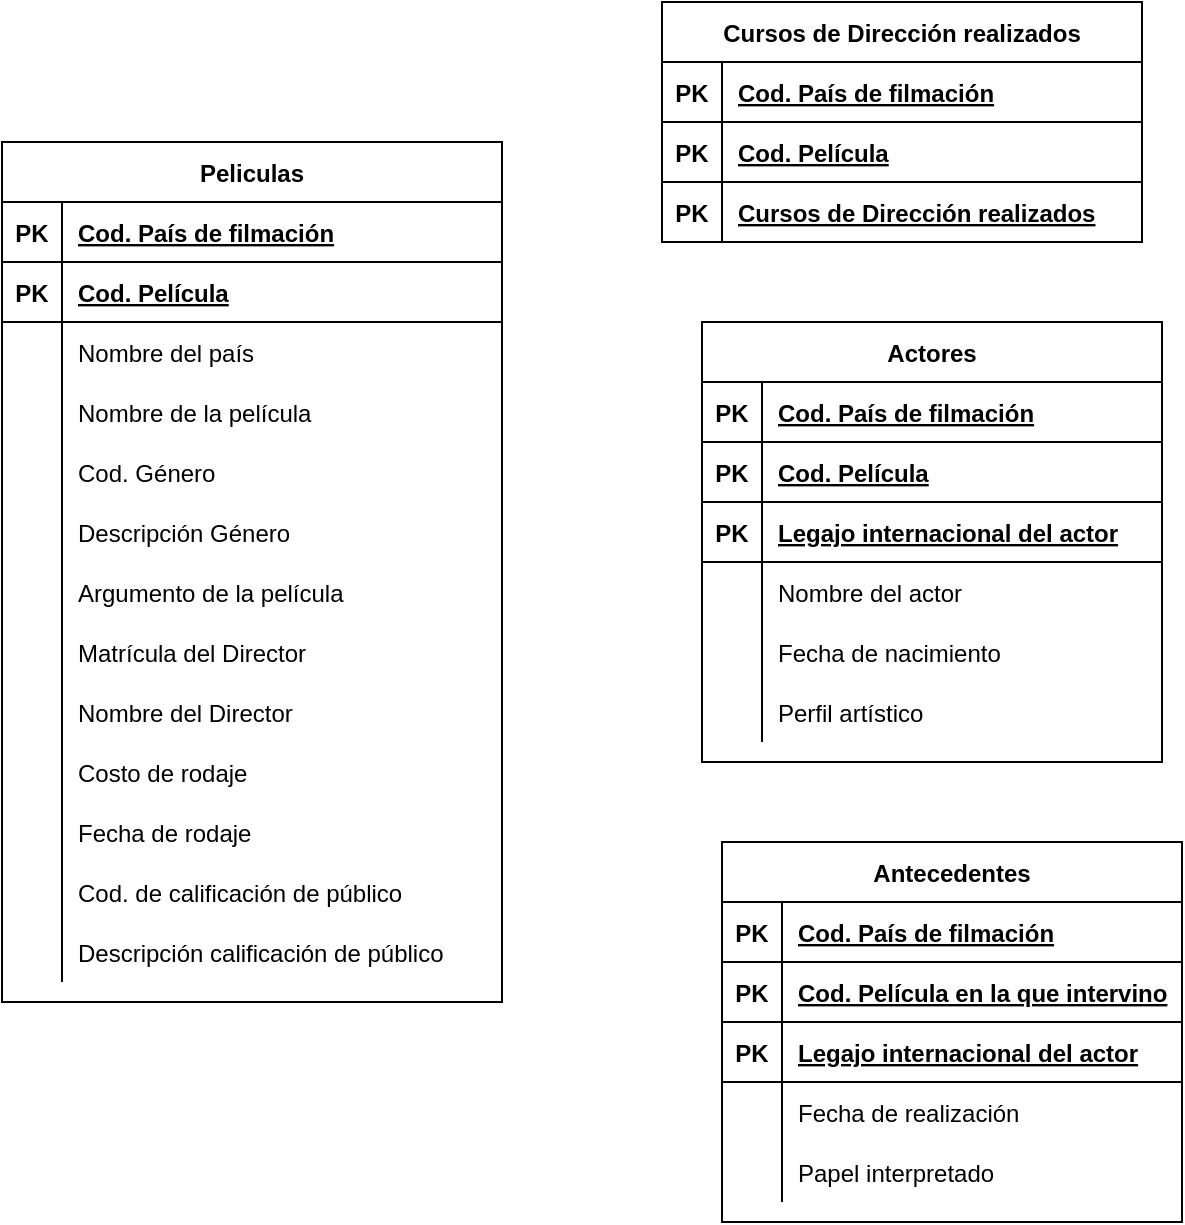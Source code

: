 <mxfile version="13.6.6" type="github">
  <diagram id="R2lEEEUBdFMjLlhIrx00" name="Page-1">
    <mxGraphModel dx="868" dy="401" grid="1" gridSize="10" guides="1" tooltips="1" connect="1" arrows="1" fold="1" page="1" pageScale="1" pageWidth="850" pageHeight="1100" math="0" shadow="0" extFonts="Permanent Marker^https://fonts.googleapis.com/css?family=Permanent+Marker">
      <root>
        <mxCell id="0" />
        <mxCell id="1" parent="0" />
        <mxCell id="dDVhKl1gEV_FFzRzYjG9-14" value="Cursos de Dirección realizados" style="shape=table;startSize=30;container=1;collapsible=1;childLayout=tableLayout;fixedRows=1;rowLines=0;fontStyle=1;align=center;resizeLast=1;" vertex="1" parent="1">
          <mxGeometry x="450" y="30" width="240" height="120" as="geometry" />
        </mxCell>
        <mxCell id="dDVhKl1gEV_FFzRzYjG9-15" value="" style="shape=partialRectangle;collapsible=0;dropTarget=0;pointerEvents=0;fillColor=none;top=0;left=0;bottom=1;right=0;points=[[0,0.5],[1,0.5]];portConstraint=eastwest;" vertex="1" parent="dDVhKl1gEV_FFzRzYjG9-14">
          <mxGeometry y="30" width="240" height="30" as="geometry" />
        </mxCell>
        <mxCell id="dDVhKl1gEV_FFzRzYjG9-16" value="PK" style="shape=partialRectangle;connectable=0;fillColor=none;top=0;left=0;bottom=0;right=0;fontStyle=1;overflow=hidden;" vertex="1" parent="dDVhKl1gEV_FFzRzYjG9-15">
          <mxGeometry width="30" height="30" as="geometry" />
        </mxCell>
        <mxCell id="dDVhKl1gEV_FFzRzYjG9-17" value="Cod. País de filmación" style="shape=partialRectangle;connectable=0;fillColor=none;top=0;left=0;bottom=0;right=0;align=left;spacingLeft=6;fontStyle=5;overflow=hidden;" vertex="1" parent="dDVhKl1gEV_FFzRzYjG9-15">
          <mxGeometry x="30" width="210" height="30" as="geometry" />
        </mxCell>
        <mxCell id="dDVhKl1gEV_FFzRzYjG9-80" value="" style="shape=partialRectangle;collapsible=0;dropTarget=0;pointerEvents=0;fillColor=none;top=0;left=0;bottom=1;right=0;points=[[0,0.5],[1,0.5]];portConstraint=eastwest;" vertex="1" parent="dDVhKl1gEV_FFzRzYjG9-14">
          <mxGeometry y="60" width="240" height="30" as="geometry" />
        </mxCell>
        <mxCell id="dDVhKl1gEV_FFzRzYjG9-81" value="PK" style="shape=partialRectangle;connectable=0;fillColor=none;top=0;left=0;bottom=0;right=0;fontStyle=1;overflow=hidden;" vertex="1" parent="dDVhKl1gEV_FFzRzYjG9-80">
          <mxGeometry width="30" height="30" as="geometry" />
        </mxCell>
        <mxCell id="dDVhKl1gEV_FFzRzYjG9-82" value="Cod. Película" style="shape=partialRectangle;connectable=0;fillColor=none;top=0;left=0;bottom=0;right=0;align=left;spacingLeft=6;fontStyle=5;overflow=hidden;" vertex="1" parent="dDVhKl1gEV_FFzRzYjG9-80">
          <mxGeometry x="30" width="210" height="30" as="geometry" />
        </mxCell>
        <mxCell id="dDVhKl1gEV_FFzRzYjG9-92" value="" style="shape=partialRectangle;collapsible=0;dropTarget=0;pointerEvents=0;fillColor=none;top=0;left=0;bottom=1;right=0;points=[[0,0.5],[1,0.5]];portConstraint=eastwest;" vertex="1" parent="dDVhKl1gEV_FFzRzYjG9-14">
          <mxGeometry y="90" width="240" height="30" as="geometry" />
        </mxCell>
        <mxCell id="dDVhKl1gEV_FFzRzYjG9-93" value="PK" style="shape=partialRectangle;connectable=0;fillColor=none;top=0;left=0;bottom=0;right=0;fontStyle=1;overflow=hidden;" vertex="1" parent="dDVhKl1gEV_FFzRzYjG9-92">
          <mxGeometry width="30" height="30" as="geometry" />
        </mxCell>
        <mxCell id="dDVhKl1gEV_FFzRzYjG9-94" value="Cursos de Dirección realizados" style="shape=partialRectangle;connectable=0;fillColor=none;top=0;left=0;bottom=0;right=0;align=left;spacingLeft=6;fontStyle=5;overflow=hidden;" vertex="1" parent="dDVhKl1gEV_FFzRzYjG9-92">
          <mxGeometry x="30" width="210" height="30" as="geometry" />
        </mxCell>
        <mxCell id="dDVhKl1gEV_FFzRzYjG9-1" value="Peliculas" style="shape=table;startSize=30;container=1;collapsible=1;childLayout=tableLayout;fixedRows=1;rowLines=0;fontStyle=1;align=center;resizeLast=1;" vertex="1" parent="1">
          <mxGeometry x="120" y="100" width="250" height="430" as="geometry" />
        </mxCell>
        <mxCell id="dDVhKl1gEV_FFzRzYjG9-76" value="" style="shape=partialRectangle;collapsible=0;dropTarget=0;pointerEvents=0;fillColor=none;top=0;left=0;bottom=1;right=0;points=[[0,0.5],[1,0.5]];portConstraint=eastwest;" vertex="1" parent="dDVhKl1gEV_FFzRzYjG9-1">
          <mxGeometry y="30" width="250" height="30" as="geometry" />
        </mxCell>
        <mxCell id="dDVhKl1gEV_FFzRzYjG9-77" value="PK" style="shape=partialRectangle;connectable=0;fillColor=none;top=0;left=0;bottom=0;right=0;fontStyle=1;overflow=hidden;" vertex="1" parent="dDVhKl1gEV_FFzRzYjG9-76">
          <mxGeometry width="30" height="30" as="geometry" />
        </mxCell>
        <mxCell id="dDVhKl1gEV_FFzRzYjG9-78" value="Cod. País de filmación" style="shape=partialRectangle;connectable=0;fillColor=none;top=0;left=0;bottom=0;right=0;align=left;spacingLeft=6;fontStyle=5;overflow=hidden;" vertex="1" parent="dDVhKl1gEV_FFzRzYjG9-76">
          <mxGeometry x="30" width="220" height="30" as="geometry" />
        </mxCell>
        <mxCell id="dDVhKl1gEV_FFzRzYjG9-2" value="" style="shape=partialRectangle;collapsible=0;dropTarget=0;pointerEvents=0;fillColor=none;top=0;left=0;bottom=1;right=0;points=[[0,0.5],[1,0.5]];portConstraint=eastwest;" vertex="1" parent="dDVhKl1gEV_FFzRzYjG9-1">
          <mxGeometry y="60" width="250" height="30" as="geometry" />
        </mxCell>
        <mxCell id="dDVhKl1gEV_FFzRzYjG9-3" value="PK" style="shape=partialRectangle;connectable=0;fillColor=none;top=0;left=0;bottom=0;right=0;fontStyle=1;overflow=hidden;" vertex="1" parent="dDVhKl1gEV_FFzRzYjG9-2">
          <mxGeometry width="30" height="30" as="geometry" />
        </mxCell>
        <mxCell id="dDVhKl1gEV_FFzRzYjG9-4" value="Cod. Película" style="shape=partialRectangle;connectable=0;fillColor=none;top=0;left=0;bottom=0;right=0;align=left;spacingLeft=6;fontStyle=5;overflow=hidden;" vertex="1" parent="dDVhKl1gEV_FFzRzYjG9-2">
          <mxGeometry x="30" width="220" height="30" as="geometry" />
        </mxCell>
        <mxCell id="dDVhKl1gEV_FFzRzYjG9-5" value="" style="shape=partialRectangle;collapsible=0;dropTarget=0;pointerEvents=0;fillColor=none;top=0;left=0;bottom=0;right=0;points=[[0,0.5],[1,0.5]];portConstraint=eastwest;" vertex="1" parent="dDVhKl1gEV_FFzRzYjG9-1">
          <mxGeometry y="90" width="250" height="30" as="geometry" />
        </mxCell>
        <mxCell id="dDVhKl1gEV_FFzRzYjG9-6" value="" style="shape=partialRectangle;connectable=0;fillColor=none;top=0;left=0;bottom=0;right=0;editable=1;overflow=hidden;" vertex="1" parent="dDVhKl1gEV_FFzRzYjG9-5">
          <mxGeometry width="30" height="30" as="geometry" />
        </mxCell>
        <mxCell id="dDVhKl1gEV_FFzRzYjG9-7" value="Nombre del país" style="shape=partialRectangle;connectable=0;fillColor=none;top=0;left=0;bottom=0;right=0;align=left;spacingLeft=6;overflow=hidden;" vertex="1" parent="dDVhKl1gEV_FFzRzYjG9-5">
          <mxGeometry x="30" width="220" height="30" as="geometry" />
        </mxCell>
        <mxCell id="dDVhKl1gEV_FFzRzYjG9-8" value="" style="shape=partialRectangle;collapsible=0;dropTarget=0;pointerEvents=0;fillColor=none;top=0;left=0;bottom=0;right=0;points=[[0,0.5],[1,0.5]];portConstraint=eastwest;" vertex="1" parent="dDVhKl1gEV_FFzRzYjG9-1">
          <mxGeometry y="120" width="250" height="30" as="geometry" />
        </mxCell>
        <mxCell id="dDVhKl1gEV_FFzRzYjG9-9" value="" style="shape=partialRectangle;connectable=0;fillColor=none;top=0;left=0;bottom=0;right=0;editable=1;overflow=hidden;" vertex="1" parent="dDVhKl1gEV_FFzRzYjG9-8">
          <mxGeometry width="30" height="30" as="geometry" />
        </mxCell>
        <mxCell id="dDVhKl1gEV_FFzRzYjG9-10" value="Nombre de la película" style="shape=partialRectangle;connectable=0;fillColor=none;top=0;left=0;bottom=0;right=0;align=left;spacingLeft=6;overflow=hidden;" vertex="1" parent="dDVhKl1gEV_FFzRzYjG9-8">
          <mxGeometry x="30" width="220" height="30" as="geometry" />
        </mxCell>
        <mxCell id="dDVhKl1gEV_FFzRzYjG9-11" value="" style="shape=partialRectangle;collapsible=0;dropTarget=0;pointerEvents=0;fillColor=none;top=0;left=0;bottom=0;right=0;points=[[0,0.5],[1,0.5]];portConstraint=eastwest;" vertex="1" parent="dDVhKl1gEV_FFzRzYjG9-1">
          <mxGeometry y="150" width="250" height="30" as="geometry" />
        </mxCell>
        <mxCell id="dDVhKl1gEV_FFzRzYjG9-12" value="" style="shape=partialRectangle;connectable=0;fillColor=none;top=0;left=0;bottom=0;right=0;editable=1;overflow=hidden;" vertex="1" parent="dDVhKl1gEV_FFzRzYjG9-11">
          <mxGeometry width="30" height="30" as="geometry" />
        </mxCell>
        <mxCell id="dDVhKl1gEV_FFzRzYjG9-13" value="Cod. Género " style="shape=partialRectangle;connectable=0;fillColor=none;top=0;left=0;bottom=0;right=0;align=left;spacingLeft=6;overflow=hidden;" vertex="1" parent="dDVhKl1gEV_FFzRzYjG9-11">
          <mxGeometry x="30" width="220" height="30" as="geometry" />
        </mxCell>
        <mxCell id="dDVhKl1gEV_FFzRzYjG9-53" value="" style="shape=partialRectangle;collapsible=0;dropTarget=0;pointerEvents=0;fillColor=none;top=0;left=0;bottom=0;right=0;points=[[0,0.5],[1,0.5]];portConstraint=eastwest;" vertex="1" parent="dDVhKl1gEV_FFzRzYjG9-1">
          <mxGeometry y="180" width="250" height="30" as="geometry" />
        </mxCell>
        <mxCell id="dDVhKl1gEV_FFzRzYjG9-54" value="" style="shape=partialRectangle;connectable=0;fillColor=none;top=0;left=0;bottom=0;right=0;editable=1;overflow=hidden;" vertex="1" parent="dDVhKl1gEV_FFzRzYjG9-53">
          <mxGeometry width="30" height="30" as="geometry" />
        </mxCell>
        <mxCell id="dDVhKl1gEV_FFzRzYjG9-55" value="Descripción Género" style="shape=partialRectangle;connectable=0;fillColor=none;top=0;left=0;bottom=0;right=0;align=left;spacingLeft=6;overflow=hidden;" vertex="1" parent="dDVhKl1gEV_FFzRzYjG9-53">
          <mxGeometry x="30" width="220" height="30" as="geometry" />
        </mxCell>
        <mxCell id="dDVhKl1gEV_FFzRzYjG9-56" value="" style="shape=partialRectangle;collapsible=0;dropTarget=0;pointerEvents=0;fillColor=none;top=0;left=0;bottom=0;right=0;points=[[0,0.5],[1,0.5]];portConstraint=eastwest;" vertex="1" parent="dDVhKl1gEV_FFzRzYjG9-1">
          <mxGeometry y="210" width="250" height="30" as="geometry" />
        </mxCell>
        <mxCell id="dDVhKl1gEV_FFzRzYjG9-57" value="" style="shape=partialRectangle;connectable=0;fillColor=none;top=0;left=0;bottom=0;right=0;editable=1;overflow=hidden;" vertex="1" parent="dDVhKl1gEV_FFzRzYjG9-56">
          <mxGeometry width="30" height="30" as="geometry" />
        </mxCell>
        <mxCell id="dDVhKl1gEV_FFzRzYjG9-58" value="Argumento de la película" style="shape=partialRectangle;connectable=0;fillColor=none;top=0;left=0;bottom=0;right=0;align=left;spacingLeft=6;overflow=hidden;" vertex="1" parent="dDVhKl1gEV_FFzRzYjG9-56">
          <mxGeometry x="30" width="220" height="30" as="geometry" />
        </mxCell>
        <mxCell id="dDVhKl1gEV_FFzRzYjG9-70" value="" style="shape=partialRectangle;collapsible=0;dropTarget=0;pointerEvents=0;fillColor=none;top=0;left=0;bottom=0;right=0;points=[[0,0.5],[1,0.5]];portConstraint=eastwest;" vertex="1" parent="dDVhKl1gEV_FFzRzYjG9-1">
          <mxGeometry y="240" width="250" height="30" as="geometry" />
        </mxCell>
        <mxCell id="dDVhKl1gEV_FFzRzYjG9-71" value="" style="shape=partialRectangle;connectable=0;fillColor=none;top=0;left=0;bottom=0;right=0;editable=1;overflow=hidden;" vertex="1" parent="dDVhKl1gEV_FFzRzYjG9-70">
          <mxGeometry width="30" height="30" as="geometry" />
        </mxCell>
        <mxCell id="dDVhKl1gEV_FFzRzYjG9-72" value="Matrícula del Director" style="shape=partialRectangle;connectable=0;fillColor=none;top=0;left=0;bottom=0;right=0;align=left;spacingLeft=6;overflow=hidden;" vertex="1" parent="dDVhKl1gEV_FFzRzYjG9-70">
          <mxGeometry x="30" width="220" height="30" as="geometry" />
        </mxCell>
        <mxCell id="dDVhKl1gEV_FFzRzYjG9-73" value="" style="shape=partialRectangle;collapsible=0;dropTarget=0;pointerEvents=0;fillColor=none;top=0;left=0;bottom=0;right=0;points=[[0,0.5],[1,0.5]];portConstraint=eastwest;" vertex="1" parent="dDVhKl1gEV_FFzRzYjG9-1">
          <mxGeometry y="270" width="250" height="30" as="geometry" />
        </mxCell>
        <mxCell id="dDVhKl1gEV_FFzRzYjG9-74" value="" style="shape=partialRectangle;connectable=0;fillColor=none;top=0;left=0;bottom=0;right=0;editable=1;overflow=hidden;" vertex="1" parent="dDVhKl1gEV_FFzRzYjG9-73">
          <mxGeometry width="30" height="30" as="geometry" />
        </mxCell>
        <mxCell id="dDVhKl1gEV_FFzRzYjG9-75" value="Nombre del Director" style="shape=partialRectangle;connectable=0;fillColor=none;top=0;left=0;bottom=0;right=0;align=left;spacingLeft=6;overflow=hidden;" vertex="1" parent="dDVhKl1gEV_FFzRzYjG9-73">
          <mxGeometry x="30" width="220" height="30" as="geometry" />
        </mxCell>
        <mxCell id="dDVhKl1gEV_FFzRzYjG9-59" value="" style="shape=partialRectangle;collapsible=0;dropTarget=0;pointerEvents=0;fillColor=none;top=0;left=0;bottom=0;right=0;points=[[0,0.5],[1,0.5]];portConstraint=eastwest;" vertex="1" parent="dDVhKl1gEV_FFzRzYjG9-1">
          <mxGeometry y="300" width="250" height="30" as="geometry" />
        </mxCell>
        <mxCell id="dDVhKl1gEV_FFzRzYjG9-60" value="" style="shape=partialRectangle;connectable=0;fillColor=none;top=0;left=0;bottom=0;right=0;editable=1;overflow=hidden;" vertex="1" parent="dDVhKl1gEV_FFzRzYjG9-59">
          <mxGeometry width="30" height="30" as="geometry" />
        </mxCell>
        <mxCell id="dDVhKl1gEV_FFzRzYjG9-61" value="Costo de rodaje" style="shape=partialRectangle;connectable=0;fillColor=none;top=0;left=0;bottom=0;right=0;align=left;spacingLeft=6;overflow=hidden;" vertex="1" parent="dDVhKl1gEV_FFzRzYjG9-59">
          <mxGeometry x="30" width="220" height="30" as="geometry" />
        </mxCell>
        <mxCell id="dDVhKl1gEV_FFzRzYjG9-96" value="" style="shape=partialRectangle;collapsible=0;dropTarget=0;pointerEvents=0;fillColor=none;top=0;left=0;bottom=0;right=0;points=[[0,0.5],[1,0.5]];portConstraint=eastwest;" vertex="1" parent="dDVhKl1gEV_FFzRzYjG9-1">
          <mxGeometry y="330" width="250" height="30" as="geometry" />
        </mxCell>
        <mxCell id="dDVhKl1gEV_FFzRzYjG9-97" value="" style="shape=partialRectangle;connectable=0;fillColor=none;top=0;left=0;bottom=0;right=0;editable=1;overflow=hidden;" vertex="1" parent="dDVhKl1gEV_FFzRzYjG9-96">
          <mxGeometry width="30" height="30" as="geometry" />
        </mxCell>
        <mxCell id="dDVhKl1gEV_FFzRzYjG9-98" value="Fecha de rodaje" style="shape=partialRectangle;connectable=0;fillColor=none;top=0;left=0;bottom=0;right=0;align=left;spacingLeft=6;overflow=hidden;" vertex="1" parent="dDVhKl1gEV_FFzRzYjG9-96">
          <mxGeometry x="30" width="220" height="30" as="geometry" />
        </mxCell>
        <mxCell id="dDVhKl1gEV_FFzRzYjG9-100" value="" style="shape=partialRectangle;collapsible=0;dropTarget=0;pointerEvents=0;fillColor=none;top=0;left=0;bottom=0;right=0;points=[[0,0.5],[1,0.5]];portConstraint=eastwest;" vertex="1" parent="dDVhKl1gEV_FFzRzYjG9-1">
          <mxGeometry y="360" width="250" height="30" as="geometry" />
        </mxCell>
        <mxCell id="dDVhKl1gEV_FFzRzYjG9-101" value="" style="shape=partialRectangle;connectable=0;fillColor=none;top=0;left=0;bottom=0;right=0;editable=1;overflow=hidden;" vertex="1" parent="dDVhKl1gEV_FFzRzYjG9-100">
          <mxGeometry width="30" height="30" as="geometry" />
        </mxCell>
        <mxCell id="dDVhKl1gEV_FFzRzYjG9-102" value="Cod. de calificación de público" style="shape=partialRectangle;connectable=0;fillColor=none;top=0;left=0;bottom=0;right=0;align=left;spacingLeft=6;overflow=hidden;" vertex="1" parent="dDVhKl1gEV_FFzRzYjG9-100">
          <mxGeometry x="30" width="220" height="30" as="geometry" />
        </mxCell>
        <mxCell id="dDVhKl1gEV_FFzRzYjG9-104" value="" style="shape=partialRectangle;collapsible=0;dropTarget=0;pointerEvents=0;fillColor=none;top=0;left=0;bottom=0;right=0;points=[[0,0.5],[1,0.5]];portConstraint=eastwest;" vertex="1" parent="dDVhKl1gEV_FFzRzYjG9-1">
          <mxGeometry y="390" width="250" height="30" as="geometry" />
        </mxCell>
        <mxCell id="dDVhKl1gEV_FFzRzYjG9-105" value="" style="shape=partialRectangle;connectable=0;fillColor=none;top=0;left=0;bottom=0;right=0;editable=1;overflow=hidden;" vertex="1" parent="dDVhKl1gEV_FFzRzYjG9-104">
          <mxGeometry width="30" height="30" as="geometry" />
        </mxCell>
        <mxCell id="dDVhKl1gEV_FFzRzYjG9-106" value="Descripción calificación de público" style="shape=partialRectangle;connectable=0;fillColor=none;top=0;left=0;bottom=0;right=0;align=left;spacingLeft=6;overflow=hidden;" vertex="1" parent="dDVhKl1gEV_FFzRzYjG9-104">
          <mxGeometry x="30" width="220" height="30" as="geometry" />
        </mxCell>
        <mxCell id="dDVhKl1gEV_FFzRzYjG9-27" value="Actores" style="shape=table;startSize=30;container=1;collapsible=1;childLayout=tableLayout;fixedRows=1;rowLines=0;fontStyle=1;align=center;resizeLast=1;" vertex="1" parent="1">
          <mxGeometry x="470" y="190" width="230" height="220" as="geometry" />
        </mxCell>
        <mxCell id="dDVhKl1gEV_FFzRzYjG9-28" value="" style="shape=partialRectangle;collapsible=0;dropTarget=0;pointerEvents=0;fillColor=none;top=0;left=0;bottom=1;right=0;points=[[0,0.5],[1,0.5]];portConstraint=eastwest;" vertex="1" parent="dDVhKl1gEV_FFzRzYjG9-27">
          <mxGeometry y="30" width="230" height="30" as="geometry" />
        </mxCell>
        <mxCell id="dDVhKl1gEV_FFzRzYjG9-29" value="PK" style="shape=partialRectangle;connectable=0;fillColor=none;top=0;left=0;bottom=0;right=0;fontStyle=1;overflow=hidden;" vertex="1" parent="dDVhKl1gEV_FFzRzYjG9-28">
          <mxGeometry width="30" height="30" as="geometry" />
        </mxCell>
        <mxCell id="dDVhKl1gEV_FFzRzYjG9-30" value="Cod. País de filmación" style="shape=partialRectangle;connectable=0;fillColor=none;top=0;left=0;bottom=0;right=0;align=left;spacingLeft=6;fontStyle=5;overflow=hidden;" vertex="1" parent="dDVhKl1gEV_FFzRzYjG9-28">
          <mxGeometry x="30" width="200" height="30" as="geometry" />
        </mxCell>
        <mxCell id="dDVhKl1gEV_FFzRzYjG9-84" value="" style="shape=partialRectangle;collapsible=0;dropTarget=0;pointerEvents=0;fillColor=none;top=0;left=0;bottom=1;right=0;points=[[0,0.5],[1,0.5]];portConstraint=eastwest;" vertex="1" parent="dDVhKl1gEV_FFzRzYjG9-27">
          <mxGeometry y="60" width="230" height="30" as="geometry" />
        </mxCell>
        <mxCell id="dDVhKl1gEV_FFzRzYjG9-85" value="PK" style="shape=partialRectangle;connectable=0;fillColor=none;top=0;left=0;bottom=0;right=0;fontStyle=1;overflow=hidden;" vertex="1" parent="dDVhKl1gEV_FFzRzYjG9-84">
          <mxGeometry width="30" height="30" as="geometry" />
        </mxCell>
        <mxCell id="dDVhKl1gEV_FFzRzYjG9-86" value="Cod. Película" style="shape=partialRectangle;connectable=0;fillColor=none;top=0;left=0;bottom=0;right=0;align=left;spacingLeft=6;fontStyle=5;overflow=hidden;" vertex="1" parent="dDVhKl1gEV_FFzRzYjG9-84">
          <mxGeometry x="30" width="200" height="30" as="geometry" />
        </mxCell>
        <mxCell id="dDVhKl1gEV_FFzRzYjG9-88" value="" style="shape=partialRectangle;collapsible=0;dropTarget=0;pointerEvents=0;fillColor=none;top=0;left=0;bottom=1;right=0;points=[[0,0.5],[1,0.5]];portConstraint=eastwest;" vertex="1" parent="dDVhKl1gEV_FFzRzYjG9-27">
          <mxGeometry y="90" width="230" height="30" as="geometry" />
        </mxCell>
        <mxCell id="dDVhKl1gEV_FFzRzYjG9-89" value="PK" style="shape=partialRectangle;connectable=0;fillColor=none;top=0;left=0;bottom=0;right=0;fontStyle=1;overflow=hidden;" vertex="1" parent="dDVhKl1gEV_FFzRzYjG9-88">
          <mxGeometry width="30" height="30" as="geometry" />
        </mxCell>
        <mxCell id="dDVhKl1gEV_FFzRzYjG9-90" value="Legajo internacional del actor" style="shape=partialRectangle;connectable=0;fillColor=none;top=0;left=0;bottom=0;right=0;align=left;spacingLeft=6;fontStyle=5;overflow=hidden;" vertex="1" parent="dDVhKl1gEV_FFzRzYjG9-88">
          <mxGeometry x="30" width="200" height="30" as="geometry" />
        </mxCell>
        <mxCell id="dDVhKl1gEV_FFzRzYjG9-31" value="" style="shape=partialRectangle;collapsible=0;dropTarget=0;pointerEvents=0;fillColor=none;top=0;left=0;bottom=0;right=0;points=[[0,0.5],[1,0.5]];portConstraint=eastwest;" vertex="1" parent="dDVhKl1gEV_FFzRzYjG9-27">
          <mxGeometry y="120" width="230" height="30" as="geometry" />
        </mxCell>
        <mxCell id="dDVhKl1gEV_FFzRzYjG9-32" value="" style="shape=partialRectangle;connectable=0;fillColor=none;top=0;left=0;bottom=0;right=0;editable=1;overflow=hidden;" vertex="1" parent="dDVhKl1gEV_FFzRzYjG9-31">
          <mxGeometry width="30" height="30" as="geometry" />
        </mxCell>
        <mxCell id="dDVhKl1gEV_FFzRzYjG9-33" value="Nombre del actor" style="shape=partialRectangle;connectable=0;fillColor=none;top=0;left=0;bottom=0;right=0;align=left;spacingLeft=6;overflow=hidden;" vertex="1" parent="dDVhKl1gEV_FFzRzYjG9-31">
          <mxGeometry x="30" width="200" height="30" as="geometry" />
        </mxCell>
        <mxCell id="dDVhKl1gEV_FFzRzYjG9-34" value="" style="shape=partialRectangle;collapsible=0;dropTarget=0;pointerEvents=0;fillColor=none;top=0;left=0;bottom=0;right=0;points=[[0,0.5],[1,0.5]];portConstraint=eastwest;" vertex="1" parent="dDVhKl1gEV_FFzRzYjG9-27">
          <mxGeometry y="150" width="230" height="30" as="geometry" />
        </mxCell>
        <mxCell id="dDVhKl1gEV_FFzRzYjG9-35" value="" style="shape=partialRectangle;connectable=0;fillColor=none;top=0;left=0;bottom=0;right=0;editable=1;overflow=hidden;" vertex="1" parent="dDVhKl1gEV_FFzRzYjG9-34">
          <mxGeometry width="30" height="30" as="geometry" />
        </mxCell>
        <mxCell id="dDVhKl1gEV_FFzRzYjG9-36" value="Fecha de nacimiento" style="shape=partialRectangle;connectable=0;fillColor=none;top=0;left=0;bottom=0;right=0;align=left;spacingLeft=6;overflow=hidden;" vertex="1" parent="dDVhKl1gEV_FFzRzYjG9-34">
          <mxGeometry x="30" width="200" height="30" as="geometry" />
        </mxCell>
        <mxCell id="dDVhKl1gEV_FFzRzYjG9-37" value="" style="shape=partialRectangle;collapsible=0;dropTarget=0;pointerEvents=0;fillColor=none;top=0;left=0;bottom=0;right=0;points=[[0,0.5],[1,0.5]];portConstraint=eastwest;" vertex="1" parent="dDVhKl1gEV_FFzRzYjG9-27">
          <mxGeometry y="180" width="230" height="30" as="geometry" />
        </mxCell>
        <mxCell id="dDVhKl1gEV_FFzRzYjG9-38" value="" style="shape=partialRectangle;connectable=0;fillColor=none;top=0;left=0;bottom=0;right=0;editable=1;overflow=hidden;" vertex="1" parent="dDVhKl1gEV_FFzRzYjG9-37">
          <mxGeometry width="30" height="30" as="geometry" />
        </mxCell>
        <mxCell id="dDVhKl1gEV_FFzRzYjG9-39" value="Perfil artístico" style="shape=partialRectangle;connectable=0;fillColor=none;top=0;left=0;bottom=0;right=0;align=left;spacingLeft=6;overflow=hidden;" vertex="1" parent="dDVhKl1gEV_FFzRzYjG9-37">
          <mxGeometry x="30" width="200" height="30" as="geometry" />
        </mxCell>
        <mxCell id="dDVhKl1gEV_FFzRzYjG9-40" value="Antecedentes " style="shape=table;startSize=30;container=1;collapsible=1;childLayout=tableLayout;fixedRows=1;rowLines=0;fontStyle=1;align=center;resizeLast=1;" vertex="1" parent="1">
          <mxGeometry x="480" y="450" width="230" height="190" as="geometry" />
        </mxCell>
        <mxCell id="dDVhKl1gEV_FFzRzYjG9-41" value="" style="shape=partialRectangle;collapsible=0;dropTarget=0;pointerEvents=0;fillColor=none;top=0;left=0;bottom=1;right=0;points=[[0,0.5],[1,0.5]];portConstraint=eastwest;" vertex="1" parent="dDVhKl1gEV_FFzRzYjG9-40">
          <mxGeometry y="30" width="230" height="30" as="geometry" />
        </mxCell>
        <mxCell id="dDVhKl1gEV_FFzRzYjG9-42" value="PK" style="shape=partialRectangle;connectable=0;fillColor=none;top=0;left=0;bottom=0;right=0;fontStyle=1;overflow=hidden;" vertex="1" parent="dDVhKl1gEV_FFzRzYjG9-41">
          <mxGeometry width="30" height="30" as="geometry" />
        </mxCell>
        <mxCell id="dDVhKl1gEV_FFzRzYjG9-43" value="Cod. País de filmación" style="shape=partialRectangle;connectable=0;fillColor=none;top=0;left=0;bottom=0;right=0;align=left;spacingLeft=6;fontStyle=5;overflow=hidden;" vertex="1" parent="dDVhKl1gEV_FFzRzYjG9-41">
          <mxGeometry x="30" width="200" height="30" as="geometry" />
        </mxCell>
        <mxCell id="dDVhKl1gEV_FFzRzYjG9-116" value="" style="shape=partialRectangle;collapsible=0;dropTarget=0;pointerEvents=0;fillColor=none;top=0;left=0;bottom=1;right=0;points=[[0,0.5],[1,0.5]];portConstraint=eastwest;" vertex="1" parent="dDVhKl1gEV_FFzRzYjG9-40">
          <mxGeometry y="60" width="230" height="30" as="geometry" />
        </mxCell>
        <mxCell id="dDVhKl1gEV_FFzRzYjG9-117" value="PK" style="shape=partialRectangle;connectable=0;fillColor=none;top=0;left=0;bottom=0;right=0;fontStyle=1;overflow=hidden;" vertex="1" parent="dDVhKl1gEV_FFzRzYjG9-116">
          <mxGeometry width="30" height="30" as="geometry" />
        </mxCell>
        <mxCell id="dDVhKl1gEV_FFzRzYjG9-118" value="Cod. Película en la que intervino" style="shape=partialRectangle;connectable=0;fillColor=none;top=0;left=0;bottom=0;right=0;align=left;spacingLeft=6;fontStyle=5;overflow=hidden;" vertex="1" parent="dDVhKl1gEV_FFzRzYjG9-116">
          <mxGeometry x="30" width="200" height="30" as="geometry" />
        </mxCell>
        <mxCell id="dDVhKl1gEV_FFzRzYjG9-108" value="" style="shape=partialRectangle;collapsible=0;dropTarget=0;pointerEvents=0;fillColor=none;top=0;left=0;bottom=1;right=0;points=[[0,0.5],[1,0.5]];portConstraint=eastwest;" vertex="1" parent="dDVhKl1gEV_FFzRzYjG9-40">
          <mxGeometry y="90" width="230" height="30" as="geometry" />
        </mxCell>
        <mxCell id="dDVhKl1gEV_FFzRzYjG9-109" value="PK" style="shape=partialRectangle;connectable=0;fillColor=none;top=0;left=0;bottom=0;right=0;fontStyle=1;overflow=hidden;" vertex="1" parent="dDVhKl1gEV_FFzRzYjG9-108">
          <mxGeometry width="30" height="30" as="geometry" />
        </mxCell>
        <mxCell id="dDVhKl1gEV_FFzRzYjG9-110" value="Legajo internacional del actor" style="shape=partialRectangle;connectable=0;fillColor=none;top=0;left=0;bottom=0;right=0;align=left;spacingLeft=6;fontStyle=5;overflow=hidden;" vertex="1" parent="dDVhKl1gEV_FFzRzYjG9-108">
          <mxGeometry x="30" width="200" height="30" as="geometry" />
        </mxCell>
        <mxCell id="dDVhKl1gEV_FFzRzYjG9-44" value="" style="shape=partialRectangle;collapsible=0;dropTarget=0;pointerEvents=0;fillColor=none;top=0;left=0;bottom=0;right=0;points=[[0,0.5],[1,0.5]];portConstraint=eastwest;" vertex="1" parent="dDVhKl1gEV_FFzRzYjG9-40">
          <mxGeometry y="120" width="230" height="30" as="geometry" />
        </mxCell>
        <mxCell id="dDVhKl1gEV_FFzRzYjG9-45" value="" style="shape=partialRectangle;connectable=0;fillColor=none;top=0;left=0;bottom=0;right=0;editable=1;overflow=hidden;" vertex="1" parent="dDVhKl1gEV_FFzRzYjG9-44">
          <mxGeometry width="30" height="30" as="geometry" />
        </mxCell>
        <mxCell id="dDVhKl1gEV_FFzRzYjG9-46" value="Fecha de realización" style="shape=partialRectangle;connectable=0;fillColor=none;top=0;left=0;bottom=0;right=0;align=left;spacingLeft=6;overflow=hidden;" vertex="1" parent="dDVhKl1gEV_FFzRzYjG9-44">
          <mxGeometry x="30" width="200" height="30" as="geometry" />
        </mxCell>
        <mxCell id="dDVhKl1gEV_FFzRzYjG9-47" value="" style="shape=partialRectangle;collapsible=0;dropTarget=0;pointerEvents=0;fillColor=none;top=0;left=0;bottom=0;right=0;points=[[0,0.5],[1,0.5]];portConstraint=eastwest;" vertex="1" parent="dDVhKl1gEV_FFzRzYjG9-40">
          <mxGeometry y="150" width="230" height="30" as="geometry" />
        </mxCell>
        <mxCell id="dDVhKl1gEV_FFzRzYjG9-48" value="" style="shape=partialRectangle;connectable=0;fillColor=none;top=0;left=0;bottom=0;right=0;editable=1;overflow=hidden;" vertex="1" parent="dDVhKl1gEV_FFzRzYjG9-47">
          <mxGeometry width="30" height="30" as="geometry" />
        </mxCell>
        <mxCell id="dDVhKl1gEV_FFzRzYjG9-49" value="Papel interpretado " style="shape=partialRectangle;connectable=0;fillColor=none;top=0;left=0;bottom=0;right=0;align=left;spacingLeft=6;overflow=hidden;" vertex="1" parent="dDVhKl1gEV_FFzRzYjG9-47">
          <mxGeometry x="30" width="200" height="30" as="geometry" />
        </mxCell>
      </root>
    </mxGraphModel>
  </diagram>
</mxfile>
